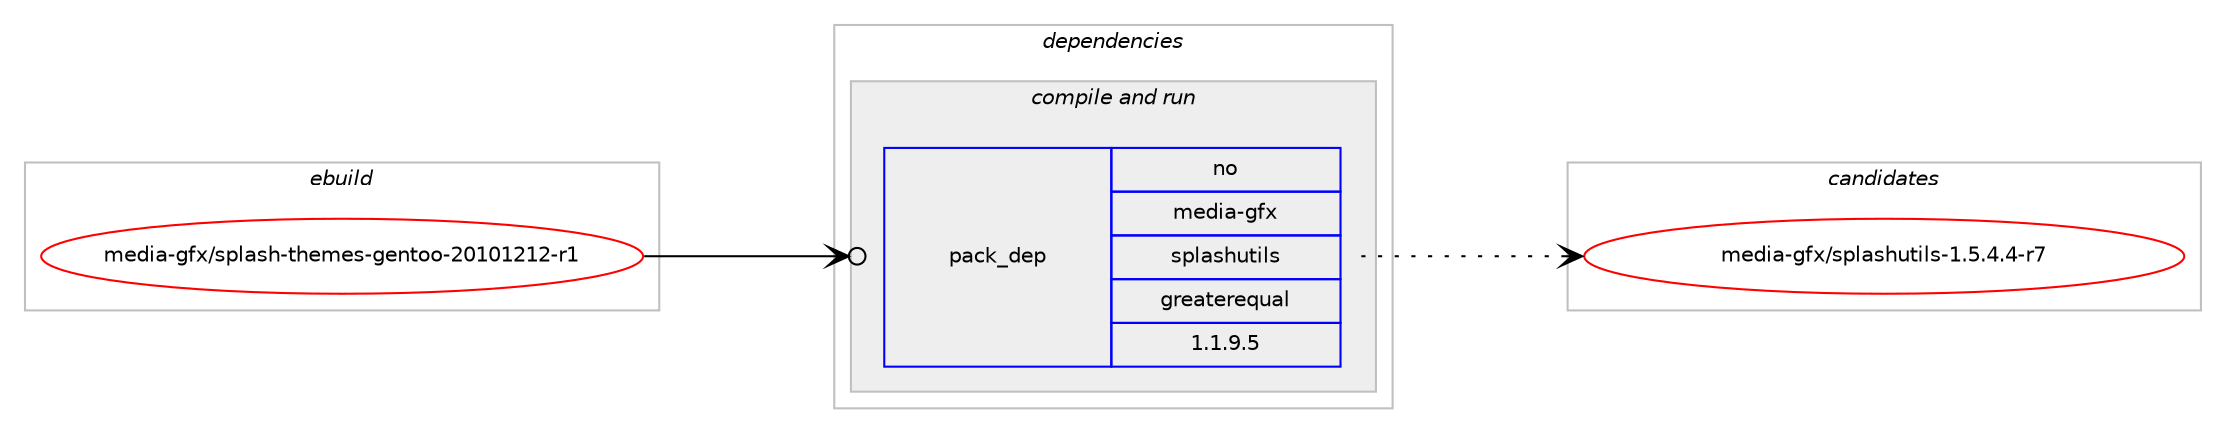 digraph prolog {

# *************
# Graph options
# *************

newrank=true;
concentrate=true;
compound=true;
graph [rankdir=LR,fontname=Helvetica,fontsize=10,ranksep=1.5];#, ranksep=2.5, nodesep=0.2];
edge  [arrowhead=vee];
node  [fontname=Helvetica,fontsize=10];

# **********
# The ebuild
# **********

subgraph cluster_leftcol {
color=gray;
rank=same;
label=<<i>ebuild</i>>;
id [label="media-gfx/splash-themes-gentoo-20101212-r1", color=red, width=4, href="../media-gfx/splash-themes-gentoo-20101212-r1.svg"];
}

# ****************
# The dependencies
# ****************

subgraph cluster_midcol {
color=gray;
label=<<i>dependencies</i>>;
subgraph cluster_compile {
fillcolor="#eeeeee";
style=filled;
label=<<i>compile</i>>;
}
subgraph cluster_compileandrun {
fillcolor="#eeeeee";
style=filled;
label=<<i>compile and run</i>>;
subgraph pack264409 {
dependency358368 [label=<<TABLE BORDER="0" CELLBORDER="1" CELLSPACING="0" CELLPADDING="4" WIDTH="220"><TR><TD ROWSPAN="6" CELLPADDING="30">pack_dep</TD></TR><TR><TD WIDTH="110">no</TD></TR><TR><TD>media-gfx</TD></TR><TR><TD>splashutils</TD></TR><TR><TD>greaterequal</TD></TR><TR><TD>1.1.9.5</TD></TR></TABLE>>, shape=none, color=blue];
}
id:e -> dependency358368:w [weight=20,style="solid",arrowhead="odotvee"];
}
subgraph cluster_run {
fillcolor="#eeeeee";
style=filled;
label=<<i>run</i>>;
}
}

# **************
# The candidates
# **************

subgraph cluster_choices {
rank=same;
color=gray;
label=<<i>candidates</i>>;

subgraph choice264409 {
color=black;
nodesep=1;
choice1091011001059745103102120471151121089711510411711610510811545494653465246524511455 [label="media-gfx/splashutils-1.5.4.4-r7", color=red, width=4,href="../media-gfx/splashutils-1.5.4.4-r7.svg"];
dependency358368:e -> choice1091011001059745103102120471151121089711510411711610510811545494653465246524511455:w [style=dotted,weight="100"];
}
}

}

